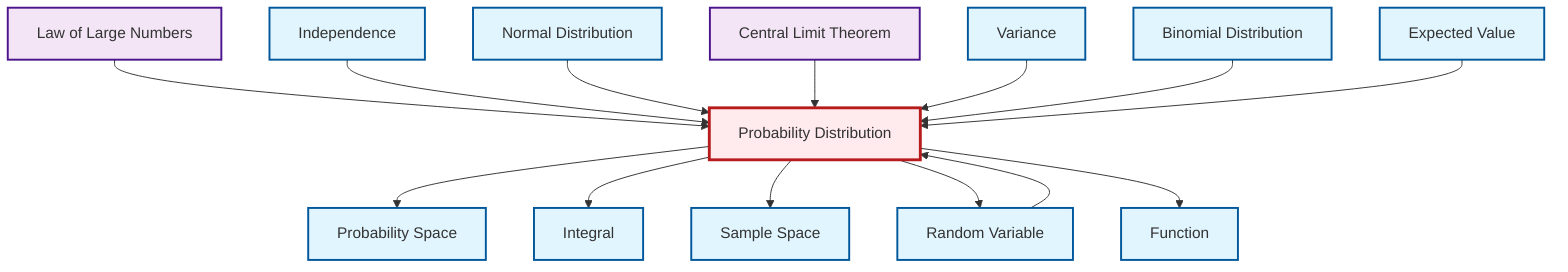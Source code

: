 graph TD
    classDef definition fill:#e1f5fe,stroke:#01579b,stroke-width:2px
    classDef theorem fill:#f3e5f5,stroke:#4a148c,stroke-width:2px
    classDef axiom fill:#fff3e0,stroke:#e65100,stroke-width:2px
    classDef example fill:#e8f5e9,stroke:#1b5e20,stroke-width:2px
    classDef current fill:#ffebee,stroke:#b71c1c,stroke-width:3px
    def-independence["Independence"]:::definition
    thm-central-limit["Central Limit Theorem"]:::theorem
    def-probability-distribution["Probability Distribution"]:::definition
    def-function["Function"]:::definition
    def-expectation["Expected Value"]:::definition
    def-normal-distribution["Normal Distribution"]:::definition
    def-random-variable["Random Variable"]:::definition
    thm-law-of-large-numbers["Law of Large Numbers"]:::theorem
    def-variance["Variance"]:::definition
    def-sample-space["Sample Space"]:::definition
    def-probability-space["Probability Space"]:::definition
    def-binomial-distribution["Binomial Distribution"]:::definition
    def-integral["Integral"]:::definition
    def-probability-distribution --> def-probability-space
    thm-law-of-large-numbers --> def-probability-distribution
    def-independence --> def-probability-distribution
    def-probability-distribution --> def-integral
    def-normal-distribution --> def-probability-distribution
    thm-central-limit --> def-probability-distribution
    def-probability-distribution --> def-sample-space
    def-variance --> def-probability-distribution
    def-probability-distribution --> def-random-variable
    def-probability-distribution --> def-function
    def-random-variable --> def-probability-distribution
    def-binomial-distribution --> def-probability-distribution
    def-expectation --> def-probability-distribution
    class def-probability-distribution current